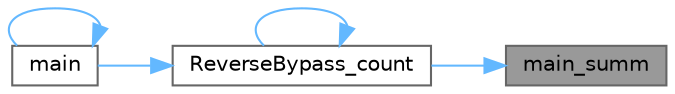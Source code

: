 digraph "main_summ"
{
 // LATEX_PDF_SIZE
  bgcolor="transparent";
  edge [fontname=Helvetica,fontsize=10,labelfontname=Helvetica,labelfontsize=10];
  node [fontname=Helvetica,fontsize=10,shape=box,height=0.2,width=0.4];
  rankdir="RL";
  Node1 [label="main_summ",height=0.2,width=0.4,color="gray40", fillcolor="grey60", style="filled", fontcolor="black",tooltip="Auxiliary variable storage function."];
  Node1 -> Node2 [dir="back",color="steelblue1",style="solid"];
  Node2 [label="ReverseBypass_count",height=0.2,width=0.4,color="grey40", fillcolor="white", style="filled",URL="$bts__sourse_8hpp.html#aad9b03133e03d17935569dbd667c8fba",tooltip="Function to calculate the sum of values in leaves using reverse tree traversal."];
  Node2 -> Node3 [dir="back",color="steelblue1",style="solid"];
  Node3 [label="main",height=0.2,width=0.4,color="grey40", fillcolor="white", style="filled",URL="$saiod__4_8cpp.html#ae66f6b31b5ad750f1fe042a706a4e3d4",tooltip="Main function."];
  Node3 -> Node3 [dir="back",color="steelblue1",style="solid"];
  Node2 -> Node2 [dir="back",color="steelblue1",style="solid"];
}

